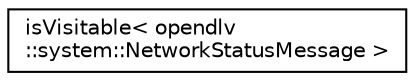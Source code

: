 digraph "Graphical Class Hierarchy"
{
 // LATEX_PDF_SIZE
  edge [fontname="Helvetica",fontsize="10",labelfontname="Helvetica",labelfontsize="10"];
  node [fontname="Helvetica",fontsize="10",shape=record];
  rankdir="LR";
  Node0 [label="isVisitable\< opendlv\l::system::NetworkStatusMessage \>",height=0.2,width=0.4,color="black", fillcolor="white", style="filled",URL="$structisVisitable_3_01opendlv_1_1system_1_1NetworkStatusMessage_01_4.html",tooltip=" "];
}

